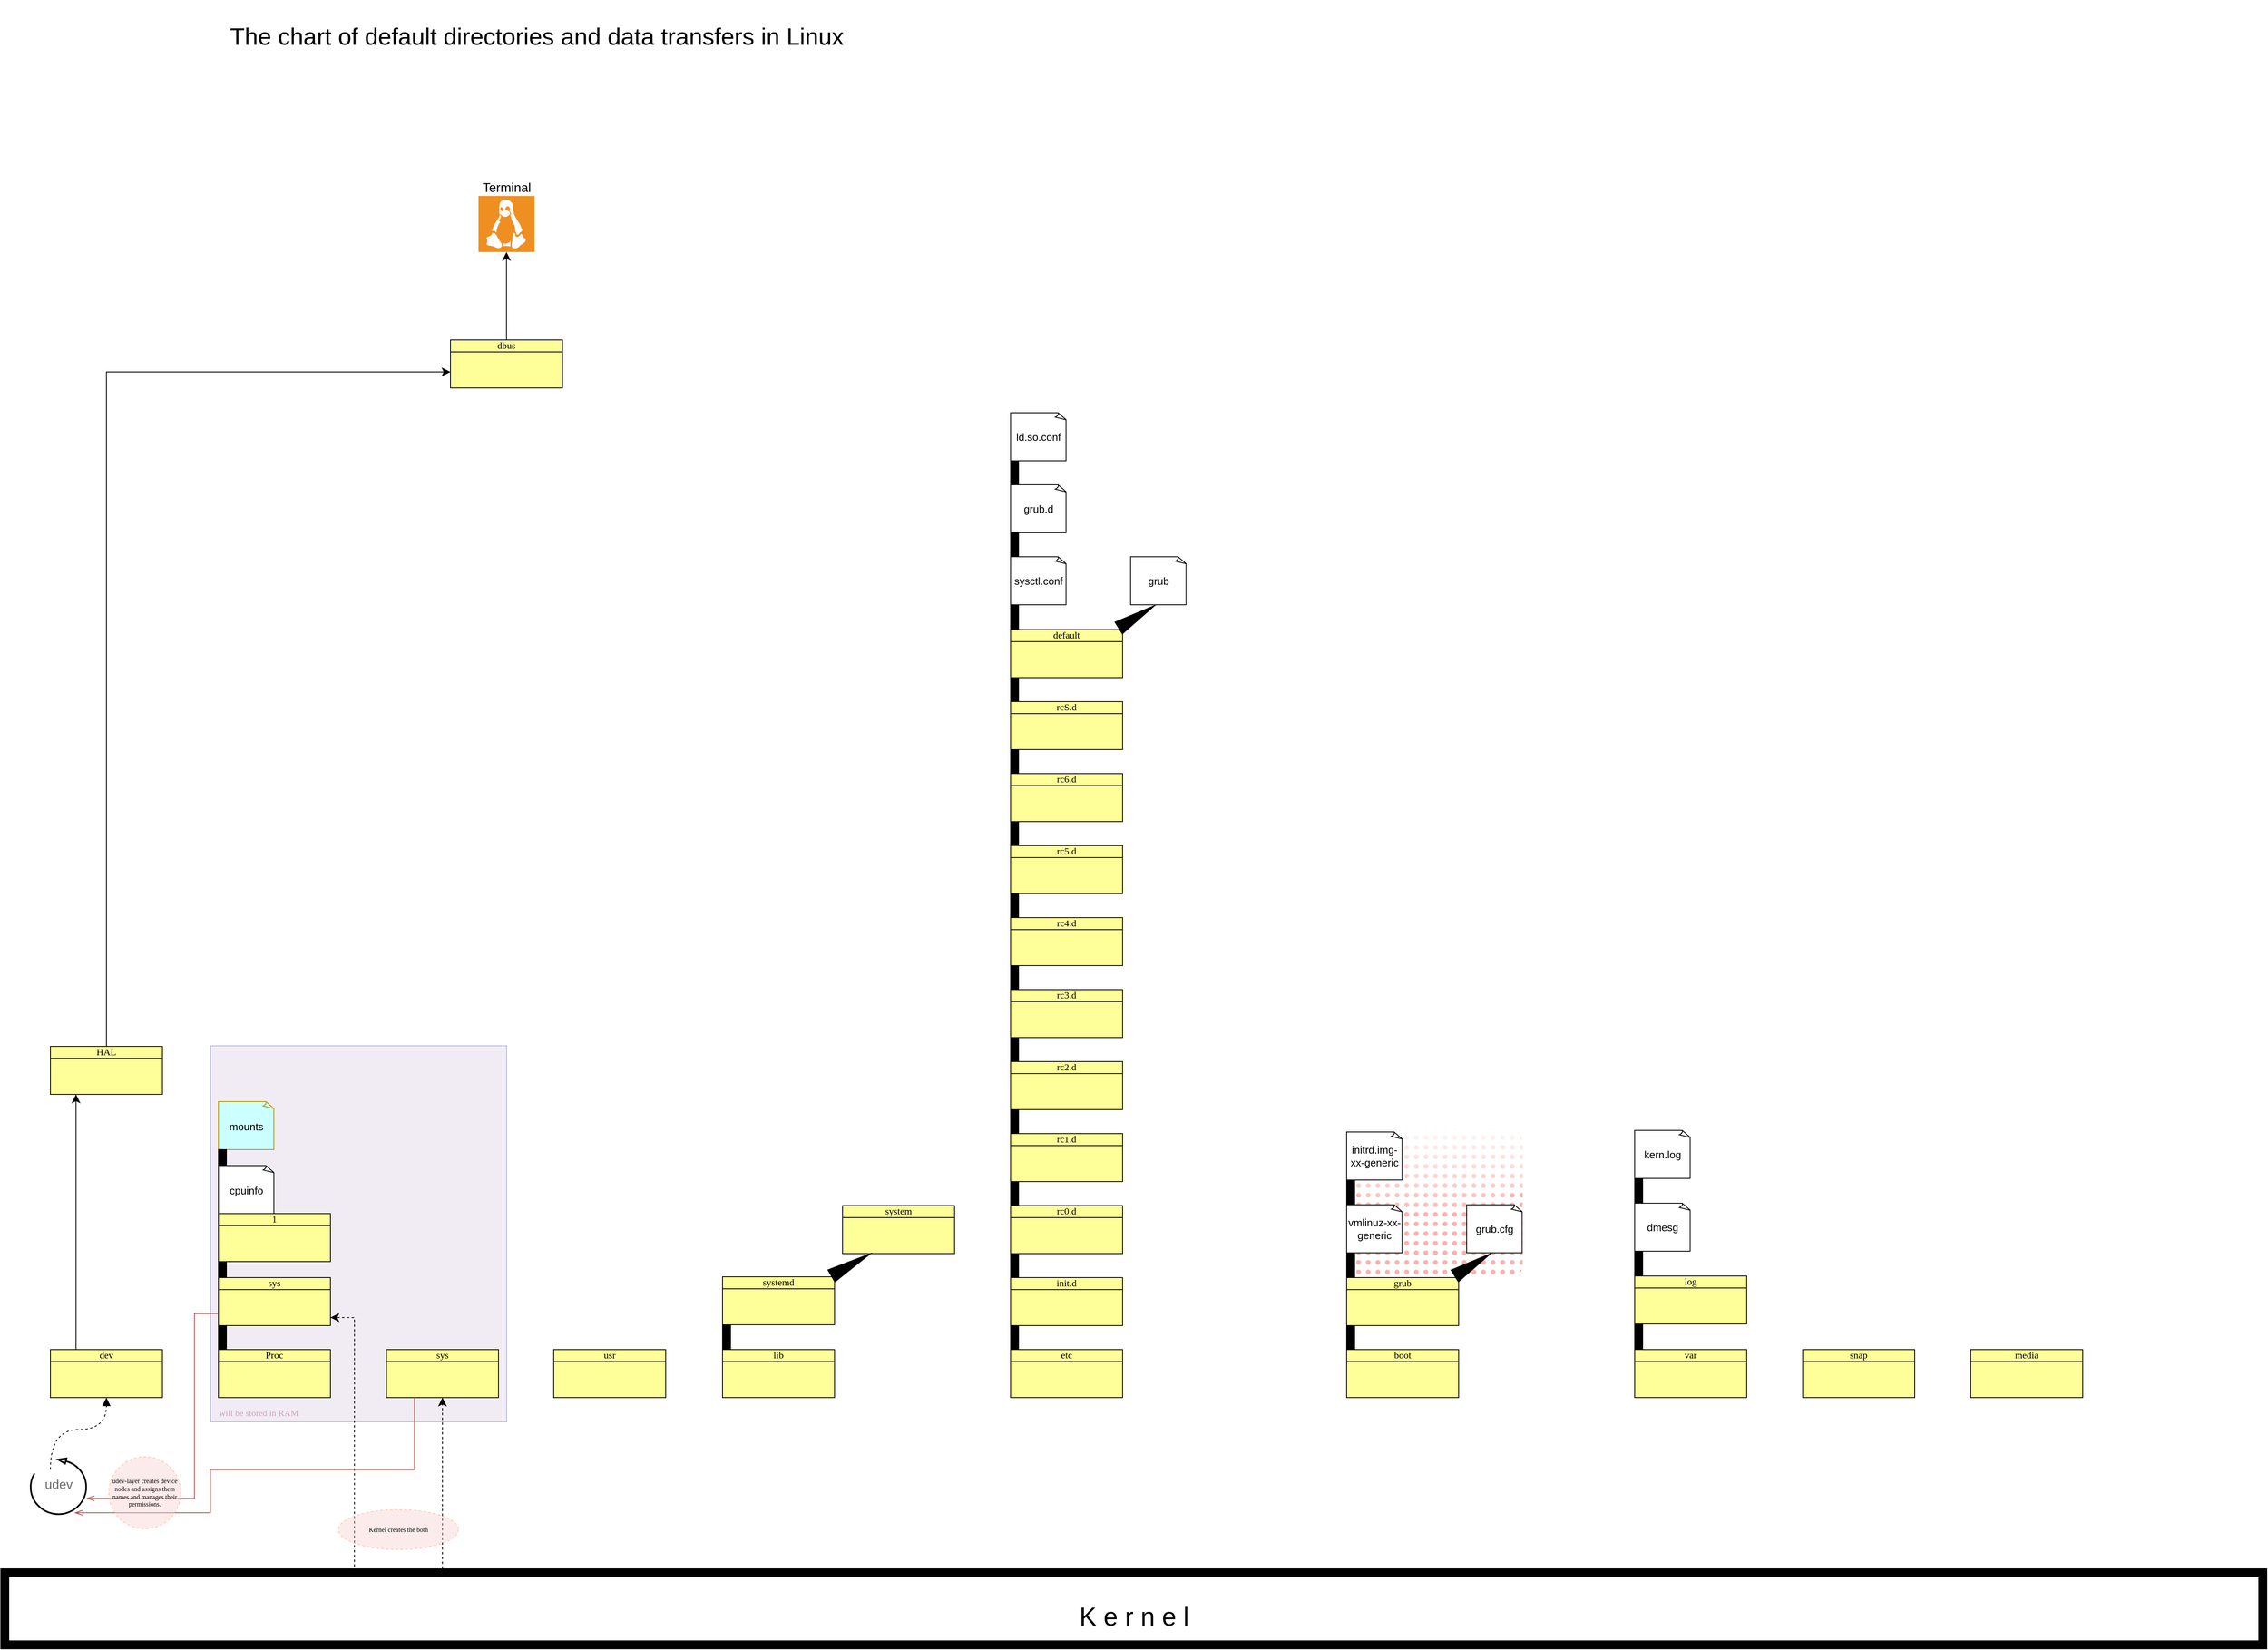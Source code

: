 <mxfile version="22.1.11" type="github">
  <diagram id="07fea595-8f29-1299-0266-81d95cde20df" name="Page-1">
    <mxGraphModel dx="2328" dy="1446" grid="1" gridSize="10" guides="1" tooltips="1" connect="1" arrows="1" fold="1" page="1" pageScale="1" pageWidth="1169" pageHeight="827" background="#ffffff" math="0" shadow="0">
      <root>
        <mxCell id="0" />
        <mxCell id="1" parent="0" />
        <mxCell id="UHulExDoLJq-W7tsx6bJ-13" value="" style="rounded=1;whiteSpace=wrap;html=1;fontSize=16;arcSize=8;fillColor=#FAB2AF;strokeColor=none;fillStyle=dots;dashed=1;glass=1;shadow=0;perimeterSpacing=1;" parent="1" vertex="1">
          <mxGeometry x="1640" y="585" width="220" height="185" as="geometry" />
        </mxCell>
        <mxCell id="gFmoWF3cjkSiKpW6BkcZ-7" value="grub.cfg" style="whiteSpace=wrap;html=1;shape=mxgraph.basic.document;fontSize=13;" parent="1" vertex="1">
          <mxGeometry x="1790" y="679" width="70" height="60" as="geometry" />
        </mxCell>
        <mxCell id="HTWnhOGaE7zrA0Xf9so1-1" value="&lt;font style=&quot;font-size: 11px;&quot; color=&quot;#cda2be&quot;&gt;will be stored in RAM&lt;/font&gt;" style="rounded=0;whiteSpace=wrap;html=1;fontSize=12;fillColor=#e1d5e7;strokeColor=#8080c0;glass=0;shadow=0;fillOpacity=45;strokeWidth=0.5;verticalAlign=bottom;labelPosition=center;verticalLabelPosition=middle;align=center;textDirection=ltr;spacing=4;horizontal=1;spacingLeft=-249;fontFamily=Verdana;spacingTop=11;" parent="1" vertex="1">
          <mxGeometry x="220" y="480" width="370" height="470" as="geometry" />
        </mxCell>
        <mxCell id="ZKwDwrUEBNnavj5RqwG0-218" value="Terminal" style="shadow=0;dashed=0;html=1;strokeColor=none;fillColor=#EF8F21;labelPosition=center;verticalLabelPosition=bottom;verticalAlign=top;align=center;outlineConnect=0;shape=mxgraph.veeam.linux;fontSize=16;spacing=-95;" parent="1" vertex="1">
          <mxGeometry x="555" y="-582" width="70" height="70" as="geometry" />
        </mxCell>
        <mxCell id="ZKwDwrUEBNnavj5RqwG0-242" style="edgeStyle=none;curved=1;rounded=0;orthogonalLoop=1;jettySize=auto;html=1;fontSize=12;startSize=8;endSize=8;" parent="1" source="ZKwDwrUEBNnavj5RqwG0-221" target="ZKwDwrUEBNnavj5RqwG0-218" edge="1">
          <mxGeometry relative="1" as="geometry" />
        </mxCell>
        <mxCell id="ZKwDwrUEBNnavj5RqwG0-221" value="&lt;font style=&quot;font-size: 12px;&quot;&gt;dbus&lt;/font&gt;" style="outlineConnect=0;fillColor=#ffff99;shape=mxgraph.archimate.businessObject;overflow=fill;spacing=25;spacingRight=0;spacingTop=9;spacingBottom=9;spacingLeft=5;html=1;whiteSpace=wrap;labelPosition=center;verticalLabelPosition=middle;align=center;verticalAlign=middle;fontSize=12;fontFamily=Verdana;" parent="1" vertex="1">
          <mxGeometry x="520" y="-402" width="140" height="60" as="geometry" />
        </mxCell>
        <mxCell id="ZKwDwrUEBNnavj5RqwG0-244" style="edgeStyle=orthogonalEdgeStyle;rounded=0;orthogonalLoop=1;jettySize=auto;html=1;fontSize=12;startSize=8;endSize=8;exitX=0.5;exitY=0;exitDx=0;exitDy=0;exitPerimeter=0;" parent="1" source="ZKwDwrUEBNnavj5RqwG0-222" target="ZKwDwrUEBNnavj5RqwG0-221" edge="1">
          <mxGeometry relative="1" as="geometry">
            <Array as="points">
              <mxPoint x="90" y="-362" />
            </Array>
            <mxPoint x="90" y="19" as="sourcePoint" />
          </mxGeometry>
        </mxCell>
        <mxCell id="ZKwDwrUEBNnavj5RqwG0-222" value="HAL" style="outlineConnect=0;fillColor=#ffff99;shape=mxgraph.archimate.businessObject;overflow=fill;spacing=24;spacingRight=0;spacingTop=16;spacingBottom=9;spacingLeft=5;html=1;whiteSpace=wrap;labelPosition=center;verticalLabelPosition=middle;align=center;verticalAlign=middle;fontFamily=Verdana;" parent="1" vertex="1">
          <mxGeometry x="20" y="481" width="140" height="60" as="geometry" />
        </mxCell>
        <mxCell id="ZKwDwrUEBNnavj5RqwG0-243" style="edgeStyle=none;curved=1;rounded=0;orthogonalLoop=1;jettySize=auto;html=1;fontSize=12;startSize=8;endSize=8;" parent="1" edge="1">
          <mxGeometry relative="1" as="geometry">
            <mxPoint x="52" y="860" as="sourcePoint" />
            <mxPoint x="52" y="541" as="targetPoint" />
          </mxGeometry>
        </mxCell>
        <mxCell id="ZKwDwrUEBNnavj5RqwG0-223" value="dev" style="outlineConnect=0;fillColor=#ffff99;shape=mxgraph.archimate.businessObject;overflow=fill;spacing=25;spacingRight=0;spacingTop=9;spacingBottom=9;spacingLeft=5;html=1;whiteSpace=wrap;labelPosition=center;verticalLabelPosition=middle;align=center;verticalAlign=middle;fontSize=12;fontFamily=Verdana;" parent="1" vertex="1">
          <mxGeometry x="20" y="860" width="140" height="60" as="geometry" />
        </mxCell>
        <mxCell id="ZKwDwrUEBNnavj5RqwG0-224" value="&lt;font style=&quot;font-size: 32px;&quot;&gt;K e r n e l&lt;/font&gt;" style="verticalLabelPosition=bottom;html=1;verticalAlign=top;align=center;shape=mxgraph.floorplan.room;fillColor=strokeColor;fontSize=20;spacing=-64;" parent="1" vertex="1">
          <mxGeometry x="-42" y="1134" width="2832" height="100" as="geometry" />
        </mxCell>
        <mxCell id="ZKwDwrUEBNnavj5RqwG0-226" value="&lt;div style=&quot;font-size: 12px;&quot;&gt;Proc&lt;/div&gt;" style="outlineConnect=0;fillColor=#ffff99;shape=mxgraph.archimate.businessObject;overflow=fill;spacing=25;spacingRight=0;spacingTop=9;spacingBottom=9;spacingLeft=5;html=1;whiteSpace=wrap;labelPosition=center;verticalLabelPosition=middle;align=center;verticalAlign=middle;fontSize=12;fontFamily=Verdana;" parent="1" vertex="1">
          <mxGeometry x="230" y="860" width="140" height="60" as="geometry" />
        </mxCell>
        <mxCell id="ZKwDwrUEBNnavj5RqwG0-227" value="sys" style="outlineConnect=0;fillColor=#ffff99;shape=mxgraph.archimate.businessObject;overflow=fill;spacing=25;spacingRight=0;spacingTop=9;spacingBottom=9;spacingLeft=5;html=1;whiteSpace=wrap;labelPosition=center;verticalLabelPosition=middle;align=center;verticalAlign=middle;fontSize=12;fontFamily=Verdana;" parent="1" vertex="1">
          <mxGeometry x="230" y="770" width="140" height="60" as="geometry" />
        </mxCell>
        <mxCell id="ZKwDwrUEBNnavj5RqwG0-228" value="" style="verticalLabelPosition=bottom;html=1;verticalAlign=top;align=center;shape=mxgraph.floorplan.wall;fillColor=strokeColor;direction=south;fontSize=16;fontFamily=Verdana;" parent="1" vertex="1">
          <mxGeometry x="230" y="830" width="10" height="30" as="geometry" />
        </mxCell>
        <mxCell id="ZKwDwrUEBNnavj5RqwG0-229" value="sys" style="outlineConnect=0;fillColor=#ffff99;shape=mxgraph.archimate.businessObject;overflow=fill;spacing=25;spacingRight=0;spacingTop=9;spacingBottom=9;spacingLeft=5;html=1;whiteSpace=wrap;labelPosition=center;verticalLabelPosition=middle;align=center;verticalAlign=middle;fontSize=12;fontFamily=Verdana;" parent="1" vertex="1">
          <mxGeometry x="440" y="860" width="140" height="60" as="geometry" />
        </mxCell>
        <mxCell id="ZKwDwrUEBNnavj5RqwG0-230" value="usr" style="outlineConnect=0;fillColor=#ffff99;shape=mxgraph.archimate.businessObject;overflow=fill;spacing=25;spacingRight=0;spacingTop=9;spacingBottom=9;spacingLeft=5;html=1;whiteSpace=wrap;labelPosition=center;verticalLabelPosition=middle;align=center;verticalAlign=middle;fontSize=12;fontFamily=Verdana;" parent="1" vertex="1">
          <mxGeometry x="649" y="860" width="140" height="60" as="geometry" />
        </mxCell>
        <mxCell id="ZKwDwrUEBNnavj5RqwG0-231" value="lib" style="outlineConnect=0;fillColor=#ffff99;shape=mxgraph.archimate.businessObject;overflow=fill;spacing=25;spacingRight=0;spacingTop=9;spacingBottom=9;spacingLeft=5;html=1;whiteSpace=wrap;labelPosition=center;verticalLabelPosition=middle;align=center;verticalAlign=middle;fontSize=12;fontFamily=Verdana;" parent="1" vertex="1">
          <mxGeometry x="860" y="860" width="140" height="60" as="geometry" />
        </mxCell>
        <mxCell id="ZKwDwrUEBNnavj5RqwG0-232" value="etc" style="outlineConnect=0;fillColor=#ffff99;shape=mxgraph.archimate.businessObject;overflow=fill;spacing=25;spacingRight=0;spacingTop=9;spacingBottom=9;spacingLeft=5;html=1;whiteSpace=wrap;labelPosition=center;verticalLabelPosition=middle;align=center;verticalAlign=middle;fontSize=12;fontFamily=Verdana;" parent="1" vertex="1">
          <mxGeometry x="1220" y="860" width="140" height="60" as="geometry" />
        </mxCell>
        <mxCell id="ZKwDwrUEBNnavj5RqwG0-234" style="edgeStyle=orthogonalEdgeStyle;rounded=0;orthogonalLoop=1;jettySize=auto;html=1;entryX=0.5;entryY=1;entryDx=0;entryDy=0;entryPerimeter=0;fontSize=12;startSize=8;endSize=8;dashed=1;" parent="1" source="ZKwDwrUEBNnavj5RqwG0-224" target="ZKwDwrUEBNnavj5RqwG0-229" edge="1">
          <mxGeometry relative="1" as="geometry">
            <Array as="points">
              <mxPoint x="510" y="1050" />
              <mxPoint x="510" y="1050" />
            </Array>
          </mxGeometry>
        </mxCell>
        <mxCell id="ZKwDwrUEBNnavj5RqwG0-236" style="edgeStyle=orthogonalEdgeStyle;rounded=0;orthogonalLoop=1;jettySize=auto;html=1;fontSize=12;startSize=8;endSize=8;exitX=0.165;exitY=0.022;exitDx=0;exitDy=0;exitPerimeter=0;entryX=1;entryY=0.833;entryDx=0;entryDy=0;entryPerimeter=0;dashed=1;" parent="1" source="ZKwDwrUEBNnavj5RqwG0-224" target="ZKwDwrUEBNnavj5RqwG0-227" edge="1">
          <mxGeometry relative="1" as="geometry">
            <mxPoint x="400" y="1070" as="sourcePoint" />
            <mxPoint x="370" y="790" as="targetPoint" />
            <Array as="points">
              <mxPoint x="400" y="1136" />
              <mxPoint x="400" y="820" />
            </Array>
          </mxGeometry>
        </mxCell>
        <mxCell id="ZKwDwrUEBNnavj5RqwG0-245" value="&lt;font style=&quot;font-size: 8px;&quot;&gt;Kernel creates the both&lt;font style=&quot;font-size: 8px;&quot;&gt;&lt;br style=&quot;font-size: 8px;&quot;&gt;&lt;/font&gt;&lt;/font&gt;" style="ellipse;whiteSpace=wrap;html=1;fontSize=8;fillColor=#f8cecc;strokeColor=#ff8040;opacity=40;fillStyle=auto;gradientColor=none;dashed=1;strokeWidth=1;fontStyle=0;fontFamily=Verdana;labelBorderColor=none;labelBackgroundColor=none;" parent="1" vertex="1">
          <mxGeometry x="380" y="1060" width="150" height="50" as="geometry" />
        </mxCell>
        <mxCell id="ZKwDwrUEBNnavj5RqwG0-246" value="&lt;font style=&quot;font-size: 30px;&quot;&gt;The chart of default directories and data transfers in Linux &lt;/font&gt;" style="text;strokeColor=none;fillColor=none;html=1;align=center;verticalAlign=middle;whiteSpace=wrap;rounded=0;fontSize=16;" parent="1" vertex="1">
          <mxGeometry x="133" y="-827" width="990" height="90" as="geometry" />
        </mxCell>
        <mxCell id="HTWnhOGaE7zrA0Xf9so1-11" value="" style="verticalLabelPosition=bottom;html=1;verticalAlign=top;align=center;shape=mxgraph.floorplan.wall;fillColor=strokeColor;direction=south;fontSize=16;fontFamily=Verdana;" parent="1" vertex="1">
          <mxGeometry x="230" y="750" width="10" height="19" as="geometry" />
        </mxCell>
        <mxCell id="HTWnhOGaE7zrA0Xf9so1-12" value="&lt;font style=&quot;font-size: 13px;&quot;&gt;cpuinfo&lt;/font&gt;" style="whiteSpace=wrap;html=1;shape=mxgraph.basic.document;fontSize=16;" parent="1" vertex="1">
          <mxGeometry x="230" y="630" width="70" height="60" as="geometry" />
        </mxCell>
        <mxCell id="HTWnhOGaE7zrA0Xf9so1-14" value="" style="endArrow=block;html=1;endFill=1;startArrow=none;startFill=0;edgeStyle=elbowEdgeStyle;elbow=vertical;dashed=1;rounded=0;fontSize=12;startSize=8;endSize=8;curved=1;entryX=0.5;entryY=1;entryDx=0;entryDy=0;entryPerimeter=0;" parent="1" target="ZKwDwrUEBNnavj5RqwG0-223" edge="1">
          <mxGeometry width="100" height="75" relative="1" as="geometry">
            <mxPoint x="20" y="1010" as="sourcePoint" />
            <mxPoint x="90" y="950" as="targetPoint" />
            <Array as="points">
              <mxPoint x="30" y="960" />
            </Array>
          </mxGeometry>
        </mxCell>
        <mxCell id="HTWnhOGaE7zrA0Xf9so1-17" value="udev" style="verticalLabelPosition=bottom;html=1;verticalAlign=top;strokeWidth=2;shape=mxgraph.lean_mapping.physical_pull;pointerEvents=1;fontSize=16;rotation=0;textDirection=ltr;direction=south;flipH=1;flipV=1;spacingTop=-54;fontColor=#696969;" parent="1" vertex="1">
          <mxGeometry x="-5" y="996" width="70" height="70" as="geometry" />
        </mxCell>
        <mxCell id="HTWnhOGaE7zrA0Xf9so1-19" value="" style="edgeStyle=orthogonalEdgeStyle;html=1;endArrow=openThin;elbow=vertical;startArrow=none;endFill=0;strokeColor=#b85450;rounded=0;fontSize=12;startSize=8;endSize=8;exitX=0.25;exitY=1;exitDx=0;exitDy=0;exitPerimeter=0;fillColor=#f8cecc;entryX=0.029;entryY=0.786;entryDx=0;entryDy=0;entryPerimeter=0;" parent="1" source="ZKwDwrUEBNnavj5RqwG0-229" target="HTWnhOGaE7zrA0Xf9so1-17" edge="1">
          <mxGeometry width="100" relative="1" as="geometry">
            <mxPoint x="160" y="991.667" as="sourcePoint" />
            <mxPoint x="60" y="1064" as="targetPoint" />
            <Array as="points">
              <mxPoint x="475" y="1010" />
              <mxPoint x="220" y="1010" />
              <mxPoint x="220" y="1064" />
            </Array>
          </mxGeometry>
        </mxCell>
        <mxCell id="HTWnhOGaE7zrA0Xf9so1-20" value="" style="edgeStyle=orthogonalEdgeStyle;html=1;endArrow=openThin;elbow=vertical;startArrow=none;endFill=0;strokeColor=#b85450;rounded=0;fontSize=12;startSize=8;endSize=8;exitX=0;exitY=0.75;exitDx=0;exitDy=0;exitPerimeter=0;fillColor=#f8cecc;entryX=0.286;entryY=1;entryDx=0;entryDy=0;entryPerimeter=0;gradientColor=#ea6b66;" parent="1" source="ZKwDwrUEBNnavj5RqwG0-227" target="HTWnhOGaE7zrA0Xf9so1-17" edge="1">
          <mxGeometry width="100" relative="1" as="geometry">
            <mxPoint x="190" y="830" as="sourcePoint" />
            <mxPoint x="110" y="1020" as="targetPoint" />
            <Array as="points">
              <mxPoint x="200" y="815" />
              <mxPoint x="200" y="1046" />
            </Array>
          </mxGeometry>
        </mxCell>
        <mxCell id="HTWnhOGaE7zrA0Xf9so1-21" value="&lt;font style=&quot;font-size: 13px;&quot;&gt;mounts&lt;/font&gt;" style="whiteSpace=wrap;html=1;shape=mxgraph.basic.document;fontSize=16;fillColor=#CCFFFF;strokeColor=#B09500;fontColor=#000000;" parent="1" vertex="1">
          <mxGeometry x="230" y="550" width="70" height="60" as="geometry" />
        </mxCell>
        <mxCell id="HTWnhOGaE7zrA0Xf9so1-22" value="" style="verticalLabelPosition=bottom;html=1;verticalAlign=top;align=center;shape=mxgraph.floorplan.wall;fillColor=strokeColor;direction=south;fontSize=16;fontFamily=Verdana;" parent="1" vertex="1">
          <mxGeometry x="230" y="610" width="10" height="19" as="geometry" />
        </mxCell>
        <mxCell id="HTWnhOGaE7zrA0Xf9so1-23" value="" style="verticalLabelPosition=bottom;html=1;verticalAlign=top;align=center;shape=mxgraph.floorplan.wall;fillColor=strokeColor;direction=south;fontSize=16;fontFamily=Verdana;" parent="1" vertex="1">
          <mxGeometry x="1220" y="830" width="10" height="30" as="geometry" />
        </mxCell>
        <mxCell id="HTWnhOGaE7zrA0Xf9so1-24" value="sysctl.conf" style="whiteSpace=wrap;html=1;shape=mxgraph.basic.document;fontSize=13;" parent="1" vertex="1">
          <mxGeometry x="1220" y="-131" width="70" height="60" as="geometry" />
        </mxCell>
        <mxCell id="HTWnhOGaE7zrA0Xf9so1-25" value="udev-layer creates device nodes and assigns them names and manages their permissions." style="ellipse;whiteSpace=wrap;html=1;fontSize=8;fillColor=#f8cecc;strokeColor=#ff8040;opacity=40;fillStyle=auto;gradientColor=none;dashed=1;strokeWidth=1;fontStyle=0;fontFamily=Verdana;labelBorderColor=none;labelBackgroundColor=none;" parent="1" vertex="1">
          <mxGeometry x="93" y="994" width="90" height="90" as="geometry" />
        </mxCell>
        <mxCell id="-j2Ckfl4-id5HFxG22mZ-1" value="var" style="outlineConnect=0;fillColor=#ffff99;shape=mxgraph.archimate.businessObject;overflow=fill;spacing=25;spacingRight=0;spacingTop=9;spacingBottom=9;spacingLeft=5;html=1;whiteSpace=wrap;labelPosition=center;verticalLabelPosition=middle;align=center;verticalAlign=middle;fontSize=12;fontFamily=Verdana;" parent="1" vertex="1">
          <mxGeometry x="2000" y="860" width="140" height="60" as="geometry" />
        </mxCell>
        <mxCell id="4TEvs44_imnydxZ_aiSz-2" value="&lt;div&gt;systemd&lt;/div&gt;" style="outlineConnect=0;fillColor=#ffff99;shape=mxgraph.archimate.businessObject;overflow=fill;spacing=25;spacingRight=0;spacingTop=9;spacingBottom=9;spacingLeft=5;html=1;whiteSpace=wrap;labelPosition=center;verticalLabelPosition=middle;align=center;verticalAlign=middle;fontSize=12;fontFamily=Verdana;" parent="1" vertex="1">
          <mxGeometry x="860" y="769" width="140" height="60" as="geometry" />
        </mxCell>
        <mxCell id="4TEvs44_imnydxZ_aiSz-3" value="" style="verticalLabelPosition=bottom;html=1;verticalAlign=top;align=center;shape=mxgraph.floorplan.wall;fillColor=strokeColor;direction=south;fontSize=16;fontFamily=Verdana;" parent="1" vertex="1">
          <mxGeometry x="860" y="829" width="10" height="30" as="geometry" />
        </mxCell>
        <mxCell id="4TEvs44_imnydxZ_aiSz-4" value="1" style="outlineConnect=0;fillColor=#ffff99;shape=mxgraph.archimate.businessObject;overflow=fill;spacing=25;spacingRight=0;spacingTop=9;spacingBottom=9;spacingLeft=5;html=1;whiteSpace=wrap;labelPosition=center;verticalLabelPosition=middle;align=center;verticalAlign=middle;fontSize=12;fontFamily=Verdana;" parent="1" vertex="1">
          <mxGeometry x="230" y="690" width="140" height="60" as="geometry" />
        </mxCell>
        <mxCell id="4TEvs44_imnydxZ_aiSz-5" value="&lt;div&gt;system&lt;/div&gt;" style="outlineConnect=0;fillColor=#ffff99;shape=mxgraph.archimate.businessObject;overflow=fill;spacing=25;spacingRight=0;spacingTop=9;spacingBottom=9;spacingLeft=5;html=1;whiteSpace=wrap;labelPosition=center;verticalLabelPosition=middle;align=center;verticalAlign=middle;fontSize=12;fontFamily=Verdana;" parent="1" vertex="1">
          <mxGeometry x="1010" y="680" width="140" height="60" as="geometry" />
        </mxCell>
        <mxCell id="4TEvs44_imnydxZ_aiSz-8" value="snap" style="outlineConnect=0;fillColor=#ffff99;shape=mxgraph.archimate.businessObject;overflow=fill;spacing=25;spacingRight=0;spacingTop=9;spacingBottom=9;spacingLeft=5;html=1;whiteSpace=wrap;labelPosition=center;verticalLabelPosition=middle;align=center;verticalAlign=middle;fontSize=12;fontFamily=Verdana;" parent="1" vertex="1">
          <mxGeometry x="2210" y="860" width="140" height="60" as="geometry" />
        </mxCell>
        <mxCell id="4TEvs44_imnydxZ_aiSz-9" value="vmlinuz-xx-generic" style="whiteSpace=wrap;html=1;shape=mxgraph.basic.document;fontSize=13;" parent="1" vertex="1">
          <mxGeometry x="1640" y="679" width="70" height="60" as="geometry" />
        </mxCell>
        <mxCell id="4TEvs44_imnydxZ_aiSz-11" value="initrd.img-xx-generic" style="whiteSpace=wrap;html=1;shape=mxgraph.basic.document;fontSize=13;" parent="1" vertex="1">
          <mxGeometry x="1640" y="588" width="70" height="60" as="geometry" />
        </mxCell>
        <mxCell id="4TEvs44_imnydxZ_aiSz-12" value="" style="verticalLabelPosition=bottom;html=1;verticalAlign=top;align=center;shape=mxgraph.floorplan.wall;fillColor=strokeColor;direction=south;fontSize=16;fontFamily=Verdana;" parent="1" vertex="1">
          <mxGeometry x="1640" y="649" width="10" height="30" as="geometry" />
        </mxCell>
        <mxCell id="4TEvs44_imnydxZ_aiSz-13" value="media" style="outlineConnect=0;fillColor=#ffff99;shape=mxgraph.archimate.businessObject;overflow=fill;spacing=25;spacingRight=0;spacingTop=9;spacingBottom=9;spacingLeft=5;html=1;whiteSpace=wrap;labelPosition=center;verticalLabelPosition=middle;align=center;verticalAlign=middle;fontSize=12;fontFamily=Verdana;" parent="1" vertex="1">
          <mxGeometry x="2420" y="860" width="140" height="60" as="geometry" />
        </mxCell>
        <mxCell id="4TEvs44_imnydxZ_aiSz-14" value="" style="verticalLabelPosition=bottom;html=1;verticalAlign=top;align=center;shape=mxgraph.floorplan.wall;fillColor=strokeColor;direction=south;fontSize=16;fontFamily=Verdana;" parent="1" vertex="1">
          <mxGeometry x="2000" y="829" width="10" height="30" as="geometry" />
        </mxCell>
        <mxCell id="4TEvs44_imnydxZ_aiSz-15" value="log" style="outlineConnect=0;fillColor=#ffff99;shape=mxgraph.archimate.businessObject;overflow=fill;spacing=25;spacingRight=0;spacingTop=9;spacingBottom=9;spacingLeft=5;html=1;whiteSpace=wrap;labelPosition=center;verticalLabelPosition=middle;align=center;verticalAlign=middle;fontSize=12;fontFamily=Verdana;" parent="1" vertex="1">
          <mxGeometry x="2000" y="768" width="140" height="60" as="geometry" />
        </mxCell>
        <mxCell id="4TEvs44_imnydxZ_aiSz-16" value="dmesg" style="whiteSpace=wrap;html=1;shape=mxgraph.basic.document;fontSize=13;" parent="1" vertex="1">
          <mxGeometry x="2000" y="677" width="70" height="60" as="geometry" />
        </mxCell>
        <mxCell id="4TEvs44_imnydxZ_aiSz-17" value="kern.log" style="whiteSpace=wrap;html=1;shape=mxgraph.basic.document;fontSize=13;" parent="1" vertex="1">
          <mxGeometry x="2000" y="586" width="70" height="60" as="geometry" />
        </mxCell>
        <mxCell id="4TEvs44_imnydxZ_aiSz-18" value="" style="verticalLabelPosition=bottom;html=1;verticalAlign=top;align=center;shape=mxgraph.floorplan.wall;fillColor=strokeColor;direction=south;fontSize=16;fontFamily=Verdana;" parent="1" vertex="1">
          <mxGeometry x="2000" y="647" width="10" height="30" as="geometry" />
        </mxCell>
        <mxCell id="4TEvs44_imnydxZ_aiSz-19" value="" style="verticalLabelPosition=bottom;html=1;verticalAlign=top;align=center;shape=mxgraph.floorplan.wall;fillColor=strokeColor;direction=south;fontSize=16;fontFamily=Verdana;" parent="1" vertex="1">
          <mxGeometry x="2000" y="738" width="10" height="30" as="geometry" />
        </mxCell>
        <mxCell id="4TEvs44_imnydxZ_aiSz-22" value="" style="shape=mxgraph.arrows2.wedgeArrow;html=1;bendable=0;startWidth=8.704;fillColor=strokeColor;defaultFillColor=invert;defaultGradientColor=invert;rounded=0;fontSize=12;startSize=8;endSize=8;curved=1;exitX=1;exitY=0;exitDx=-2.9;exitDy=2.9;exitPerimeter=0;entryX=0.25;entryY=1;entryDx=0;entryDy=0;entryPerimeter=0;" parent="1" target="4TEvs44_imnydxZ_aiSz-5" edge="1">
          <mxGeometry width="100" height="100" relative="1" as="geometry">
            <mxPoint x="996.0" y="767.95" as="sourcePoint" />
            <mxPoint x="996" y="740" as="targetPoint" />
          </mxGeometry>
        </mxCell>
        <mxCell id="etzz7ZQ8cBHT2efS20bH-1" value="" style="verticalLabelPosition=bottom;html=1;verticalAlign=top;align=center;shape=mxgraph.floorplan.wall;fillColor=strokeColor;direction=south;fontSize=16;fontFamily=Verdana;" parent="1" vertex="1">
          <mxGeometry x="1220" y="-161" width="10" height="30" as="geometry" />
        </mxCell>
        <mxCell id="etzz7ZQ8cBHT2efS20bH-2" value="init.d" style="outlineConnect=0;fillColor=#ffff99;shape=mxgraph.archimate.businessObject;overflow=fill;spacing=25;spacingRight=0;spacingTop=9;spacingBottom=9;spacingLeft=5;html=1;whiteSpace=wrap;labelPosition=center;verticalLabelPosition=middle;align=center;verticalAlign=middle;fontSize=12;fontFamily=Verdana;" parent="1" vertex="1">
          <mxGeometry x="1220" y="770" width="140" height="60" as="geometry" />
        </mxCell>
        <mxCell id="etzz7ZQ8cBHT2efS20bH-3" value="" style="verticalLabelPosition=bottom;html=1;verticalAlign=top;align=center;shape=mxgraph.floorplan.wall;fillColor=strokeColor;direction=south;fontSize=16;fontFamily=Verdana;" parent="1" vertex="1">
          <mxGeometry x="1220" y="740" width="10" height="30" as="geometry" />
        </mxCell>
        <mxCell id="etzz7ZQ8cBHT2efS20bH-4" value="rc0.d" style="outlineConnect=0;fillColor=#ffff99;shape=mxgraph.archimate.businessObject;overflow=fill;spacing=25;spacingRight=0;spacingTop=9;spacingBottom=9;spacingLeft=5;html=1;whiteSpace=wrap;labelPosition=center;verticalLabelPosition=middle;align=center;verticalAlign=middle;fontSize=12;fontFamily=Verdana;" parent="1" vertex="1">
          <mxGeometry x="1220" y="680" width="140" height="60" as="geometry" />
        </mxCell>
        <mxCell id="etzz7ZQ8cBHT2efS20bH-5" value="" style="verticalLabelPosition=bottom;html=1;verticalAlign=top;align=center;shape=mxgraph.floorplan.wall;fillColor=strokeColor;direction=south;fontSize=16;fontFamily=Verdana;" parent="1" vertex="1">
          <mxGeometry x="1220" y="650" width="10" height="30" as="geometry" />
        </mxCell>
        <mxCell id="etzz7ZQ8cBHT2efS20bH-6" value="rc1.d" style="outlineConnect=0;fillColor=#ffff99;shape=mxgraph.archimate.businessObject;overflow=fill;spacing=25;spacingRight=0;spacingTop=9;spacingBottom=9;spacingLeft=5;html=1;whiteSpace=wrap;labelPosition=center;verticalLabelPosition=middle;align=center;verticalAlign=middle;fontSize=12;fontFamily=Verdana;" parent="1" vertex="1">
          <mxGeometry x="1220" y="590" width="140" height="60" as="geometry" />
        </mxCell>
        <mxCell id="etzz7ZQ8cBHT2efS20bH-7" value="" style="verticalLabelPosition=bottom;html=1;verticalAlign=top;align=center;shape=mxgraph.floorplan.wall;fillColor=strokeColor;direction=south;fontSize=16;fontFamily=Verdana;" parent="1" vertex="1">
          <mxGeometry x="1220" y="560" width="10" height="30" as="geometry" />
        </mxCell>
        <mxCell id="etzz7ZQ8cBHT2efS20bH-8" value="rc2.d" style="outlineConnect=0;fillColor=#ffff99;shape=mxgraph.archimate.businessObject;overflow=fill;spacing=25;spacingRight=0;spacingTop=9;spacingBottom=9;spacingLeft=5;html=1;whiteSpace=wrap;labelPosition=center;verticalLabelPosition=middle;align=center;verticalAlign=middle;fontSize=12;fontFamily=Verdana;" parent="1" vertex="1">
          <mxGeometry x="1220" y="500" width="140" height="60" as="geometry" />
        </mxCell>
        <mxCell id="etzz7ZQ8cBHT2efS20bH-9" value="" style="verticalLabelPosition=bottom;html=1;verticalAlign=top;align=center;shape=mxgraph.floorplan.wall;fillColor=strokeColor;direction=south;fontSize=16;fontFamily=Verdana;" parent="1" vertex="1">
          <mxGeometry x="1220" y="470" width="10" height="30" as="geometry" />
        </mxCell>
        <mxCell id="etzz7ZQ8cBHT2efS20bH-10" value="rc3.d" style="outlineConnect=0;fillColor=#ffff99;shape=mxgraph.archimate.businessObject;overflow=fill;spacing=25;spacingRight=0;spacingTop=9;spacingBottom=9;spacingLeft=5;html=1;whiteSpace=wrap;labelPosition=center;verticalLabelPosition=middle;align=center;verticalAlign=middle;fontSize=12;fontFamily=Verdana;" parent="1" vertex="1">
          <mxGeometry x="1220" y="410" width="140" height="60" as="geometry" />
        </mxCell>
        <mxCell id="etzz7ZQ8cBHT2efS20bH-11" value="" style="verticalLabelPosition=bottom;html=1;verticalAlign=top;align=center;shape=mxgraph.floorplan.wall;fillColor=strokeColor;direction=south;fontSize=16;fontFamily=Verdana;" parent="1" vertex="1">
          <mxGeometry x="1220" y="380" width="10" height="30" as="geometry" />
        </mxCell>
        <mxCell id="etzz7ZQ8cBHT2efS20bH-12" value="rc4.d" style="outlineConnect=0;fillColor=#ffff99;shape=mxgraph.archimate.businessObject;overflow=fill;spacing=25;spacingRight=0;spacingTop=9;spacingBottom=9;spacingLeft=5;html=1;whiteSpace=wrap;labelPosition=center;verticalLabelPosition=middle;align=center;verticalAlign=middle;fontSize=12;fontFamily=Verdana;" parent="1" vertex="1">
          <mxGeometry x="1220" y="320" width="140" height="60" as="geometry" />
        </mxCell>
        <mxCell id="etzz7ZQ8cBHT2efS20bH-13" value="" style="verticalLabelPosition=bottom;html=1;verticalAlign=top;align=center;shape=mxgraph.floorplan.wall;fillColor=strokeColor;direction=south;fontSize=16;fontFamily=Verdana;" parent="1" vertex="1">
          <mxGeometry x="1220" y="290" width="10" height="30" as="geometry" />
        </mxCell>
        <mxCell id="etzz7ZQ8cBHT2efS20bH-14" value="rc5.d" style="outlineConnect=0;fillColor=#ffff99;shape=mxgraph.archimate.businessObject;overflow=fill;spacing=25;spacingRight=0;spacingTop=9;spacingBottom=9;spacingLeft=5;html=1;whiteSpace=wrap;labelPosition=center;verticalLabelPosition=middle;align=center;verticalAlign=middle;fontSize=12;fontFamily=Verdana;" parent="1" vertex="1">
          <mxGeometry x="1220" y="230" width="140" height="60" as="geometry" />
        </mxCell>
        <mxCell id="etzz7ZQ8cBHT2efS20bH-15" value="" style="verticalLabelPosition=bottom;html=1;verticalAlign=top;align=center;shape=mxgraph.floorplan.wall;fillColor=strokeColor;direction=south;fontSize=16;fontFamily=Verdana;" parent="1" vertex="1">
          <mxGeometry x="1220" y="200" width="10" height="30" as="geometry" />
        </mxCell>
        <mxCell id="etzz7ZQ8cBHT2efS20bH-16" value="rc6.d" style="outlineConnect=0;fillColor=#ffff99;shape=mxgraph.archimate.businessObject;overflow=fill;spacing=25;spacingRight=0;spacingTop=9;spacingBottom=9;spacingLeft=5;html=1;whiteSpace=wrap;labelPosition=center;verticalLabelPosition=middle;align=center;verticalAlign=middle;fontSize=12;fontFamily=Verdana;" parent="1" vertex="1">
          <mxGeometry x="1220" y="140" width="140" height="60" as="geometry" />
        </mxCell>
        <mxCell id="etzz7ZQ8cBHT2efS20bH-17" value="" style="verticalLabelPosition=bottom;html=1;verticalAlign=top;align=center;shape=mxgraph.floorplan.wall;fillColor=strokeColor;direction=south;fontSize=16;fontFamily=Verdana;" parent="1" vertex="1">
          <mxGeometry x="1220" y="110" width="10" height="30" as="geometry" />
        </mxCell>
        <mxCell id="etzz7ZQ8cBHT2efS20bH-18" value="rcS.d" style="outlineConnect=0;fillColor=#ffff99;shape=mxgraph.archimate.businessObject;overflow=fill;spacing=25;spacingRight=0;spacingTop=9;spacingBottom=9;spacingLeft=5;html=1;whiteSpace=wrap;labelPosition=center;verticalLabelPosition=middle;align=center;verticalAlign=middle;fontSize=12;fontFamily=Verdana;" parent="1" vertex="1">
          <mxGeometry x="1220" y="50" width="140" height="60" as="geometry" />
        </mxCell>
        <mxCell id="etzz7ZQ8cBHT2efS20bH-19" value="" style="verticalLabelPosition=bottom;html=1;verticalAlign=top;align=center;shape=mxgraph.floorplan.wall;fillColor=strokeColor;direction=south;fontSize=16;fontFamily=Verdana;" parent="1" vertex="1">
          <mxGeometry x="1220" y="20" width="10" height="30" as="geometry" />
        </mxCell>
        <mxCell id="gFmoWF3cjkSiKpW6BkcZ-2" value="" style="verticalLabelPosition=bottom;html=1;verticalAlign=top;align=center;shape=mxgraph.floorplan.wall;fillColor=strokeColor;direction=south;fontSize=16;fontFamily=Verdana;" parent="1" vertex="1">
          <mxGeometry x="1640" y="830" width="10" height="30" as="geometry" />
        </mxCell>
        <mxCell id="gFmoWF3cjkSiKpW6BkcZ-3" value="&lt;div&gt;boot&lt;/div&gt;" style="outlineConnect=0;fillColor=#ffff99;shape=mxgraph.archimate.businessObject;overflow=fill;spacing=25;spacingRight=0;spacingTop=9;spacingBottom=9;spacingLeft=5;html=1;whiteSpace=wrap;labelPosition=center;verticalLabelPosition=middle;align=center;verticalAlign=middle;fontSize=12;fontFamily=Verdana;" parent="1" vertex="1">
          <mxGeometry x="1640" y="860" width="140" height="60" as="geometry" />
        </mxCell>
        <mxCell id="gFmoWF3cjkSiKpW6BkcZ-5" value="grub" style="outlineConnect=0;fillColor=#ffff99;shape=mxgraph.archimate.businessObject;overflow=fill;spacing=25;spacingRight=0;spacingTop=9;spacingBottom=9;spacingLeft=5;html=1;whiteSpace=wrap;labelPosition=center;verticalLabelPosition=middle;align=center;verticalAlign=middle;fontSize=12;fontFamily=Verdana;" parent="1" vertex="1">
          <mxGeometry x="1640" y="770" width="140" height="60" as="geometry" />
        </mxCell>
        <mxCell id="gFmoWF3cjkSiKpW6BkcZ-4" value="" style="shape=mxgraph.arrows2.wedgeArrow;html=1;bendable=0;startWidth=8.704;fillColor=strokeColor;defaultFillColor=invert;defaultGradientColor=invert;rounded=0;fontSize=12;startSize=8;endSize=8;curved=1;exitX=0.929;exitY=0.167;exitDx=0;exitDy=0;exitPerimeter=0;entryX=0.224;entryY=0.996;entryDx=0;entryDy=0;entryPerimeter=0;" parent="1" edge="1">
          <mxGeometry width="100" height="100" relative="1" as="geometry">
            <mxPoint x="1775.06" y="768.02" as="sourcePoint" />
            <mxPoint x="1820.36" y="739.76" as="targetPoint" />
          </mxGeometry>
        </mxCell>
        <mxCell id="gFmoWF3cjkSiKpW6BkcZ-8" value="" style="verticalLabelPosition=bottom;html=1;verticalAlign=top;align=center;shape=mxgraph.floorplan.wall;fillColor=strokeColor;direction=south;fontSize=16;fontFamily=Verdana;" parent="1" vertex="1">
          <mxGeometry x="1640" y="740" width="10" height="30" as="geometry" />
        </mxCell>
        <mxCell id="UHulExDoLJq-W7tsx6bJ-2" value="default" style="outlineConnect=0;fillColor=#ffff99;shape=mxgraph.archimate.businessObject;overflow=fill;spacing=25;spacingRight=0;spacingTop=9;spacingBottom=9;spacingLeft=5;html=1;whiteSpace=wrap;labelPosition=center;verticalLabelPosition=middle;align=center;verticalAlign=middle;fontSize=12;fontFamily=Verdana;" parent="1" vertex="1">
          <mxGeometry x="1220" y="-40" width="140" height="60" as="geometry" />
        </mxCell>
        <mxCell id="UHulExDoLJq-W7tsx6bJ-3" value="" style="verticalLabelPosition=bottom;html=1;verticalAlign=top;align=center;shape=mxgraph.floorplan.wall;fillColor=strokeColor;direction=south;fontSize=16;fontFamily=Verdana;" parent="1" vertex="1">
          <mxGeometry x="1220" y="-71" width="10" height="30" as="geometry" />
        </mxCell>
        <mxCell id="UHulExDoLJq-W7tsx6bJ-4" value="grub" style="whiteSpace=wrap;html=1;shape=mxgraph.basic.document;fontSize=13;" parent="1" vertex="1">
          <mxGeometry x="1370" y="-131" width="70" height="60" as="geometry" />
        </mxCell>
        <mxCell id="UHulExDoLJq-W7tsx6bJ-5" value="grub.d" style="whiteSpace=wrap;html=1;shape=mxgraph.basic.document;fontSize=13;" parent="1" vertex="1">
          <mxGeometry x="1220" y="-221" width="70" height="60" as="geometry" />
        </mxCell>
        <mxCell id="UHulExDoLJq-W7tsx6bJ-1" value="" style="shape=mxgraph.arrows2.wedgeArrow;html=1;bendable=0;startWidth=8.704;fillColor=strokeColor;defaultFillColor=invert;defaultGradientColor=invert;rounded=0;fontSize=12;startSize=8;endSize=8;curved=1;exitX=0.929;exitY=0.167;exitDx=0;exitDy=0;exitPerimeter=0;entryX=0.224;entryY=0.996;entryDx=0;entryDy=0;entryPerimeter=0;" parent="1" edge="1">
          <mxGeometry width="100" height="100" relative="1" as="geometry">
            <mxPoint x="1355.06" y="-41.98" as="sourcePoint" />
            <mxPoint x="1400.36" y="-70.24" as="targetPoint" />
          </mxGeometry>
        </mxCell>
        <mxCell id="75rv8cHXRzItHxNpvy03-1" value="&lt;span&gt;ld.so.conf&lt;/span&gt;&lt;span dir=&quot;RTL&quot;&gt;&lt;span&gt;&lt;br&gt;&lt;/span&gt;&lt;/span&gt;" style="whiteSpace=wrap;html=1;shape=mxgraph.basic.document;fontSize=13;" vertex="1" parent="1">
          <mxGeometry x="1220" y="-311" width="70" height="60" as="geometry" />
        </mxCell>
        <mxCell id="75rv8cHXRzItHxNpvy03-2" value="" style="verticalLabelPosition=bottom;html=1;verticalAlign=top;align=center;shape=mxgraph.floorplan.wall;fillColor=strokeColor;direction=south;fontSize=16;fontFamily=Verdana;" vertex="1" parent="1">
          <mxGeometry x="1220" y="-251" width="10" height="30" as="geometry" />
        </mxCell>
      </root>
    </mxGraphModel>
  </diagram>
</mxfile>
